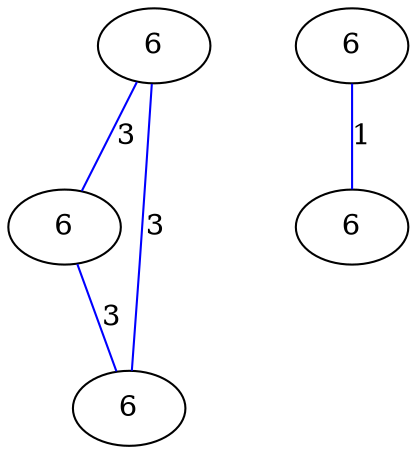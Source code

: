 graph G {
	0 [label="6"];
	1 [label="6"];
	2 [label="6"];
	3 [label="6"];
	4 [label="6"];
	0 -- 1 [label="3", color=blue];
	0 -- 2 [label="3", color=blue];
	1 -- 2 [label="3", color=blue];
	3 -- 4 [label="1", color=blue];
}